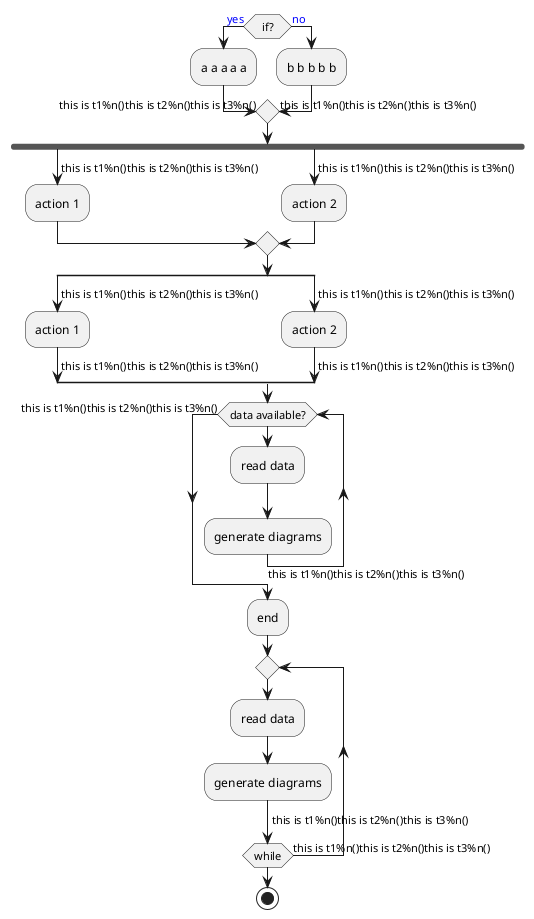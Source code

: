 {
  "sha1": "a8seq14f9wj54t6ntpvk0svgxo1j2d8",
  "insertion": {
    "when": "2024-06-01T09:03:02.878Z",
    "url": "https://forum.plantuml.net/15606/activity-arrow-label-overlap-on-some-activity-diagram",
    "user": "plantuml@gmail.com"
  }
}
@startuml
!t="this is t1%n()this is t2%n()this is t3%n()"

if (if?) then (<color blue>yes)
  :a a a a a;
->t;
else (<color blue>no)
  :b b b b b;
->t;
endif
fork
->t;
  :action 1;
->t;
fork again
->t;
  :action 2;
->t;
end merge
split
->t;
  :action 1;
->t;
split again
->t;
  :action 2;
->t;
end split
while (data available?)
  :read data;
  :generate diagrams;
->t;
endwhile (t)
:end;
repeat
  :read data;
  :generate diagrams;
->t;
repeat while (while) is (t)
stop
@enduml
